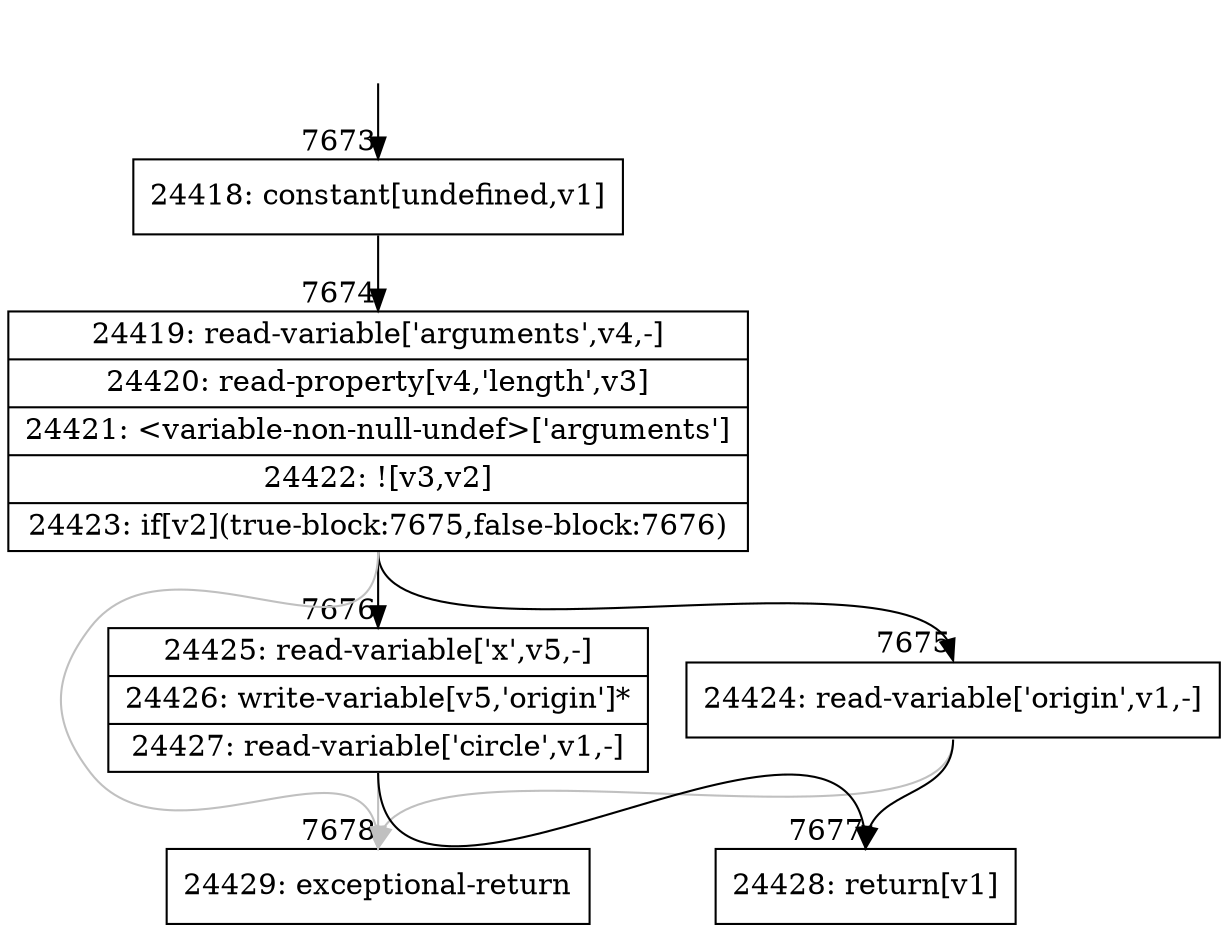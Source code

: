 digraph {
rankdir="TD"
BB_entry725[shape=none,label=""];
BB_entry725 -> BB7673 [tailport=s, headport=n, headlabel="    7673"]
BB7673 [shape=record label="{24418: constant[undefined,v1]}" ] 
BB7673 -> BB7674 [tailport=s, headport=n, headlabel="      7674"]
BB7674 [shape=record label="{24419: read-variable['arguments',v4,-]|24420: read-property[v4,'length',v3]|24421: \<variable-non-null-undef\>['arguments']|24422: ![v3,v2]|24423: if[v2](true-block:7675,false-block:7676)}" ] 
BB7674 -> BB7675 [tailport=s, headport=n, headlabel="      7675"]
BB7674 -> BB7676 [tailport=s, headport=n, headlabel="      7676"]
BB7674 -> BB7678 [tailport=s, headport=n, color=gray, headlabel="      7678"]
BB7675 [shape=record label="{24424: read-variable['origin',v1,-]}" ] 
BB7675 -> BB7677 [tailport=s, headport=n, headlabel="      7677"]
BB7675 -> BB7678 [tailport=s, headport=n, color=gray]
BB7676 [shape=record label="{24425: read-variable['x',v5,-]|24426: write-variable[v5,'origin']*|24427: read-variable['circle',v1,-]}" ] 
BB7676 -> BB7677 [tailport=s, headport=n]
BB7676 -> BB7678 [tailport=s, headport=n, color=gray]
BB7677 [shape=record label="{24428: return[v1]}" ] 
BB7678 [shape=record label="{24429: exceptional-return}" ] 
//#$~ 4448
}
